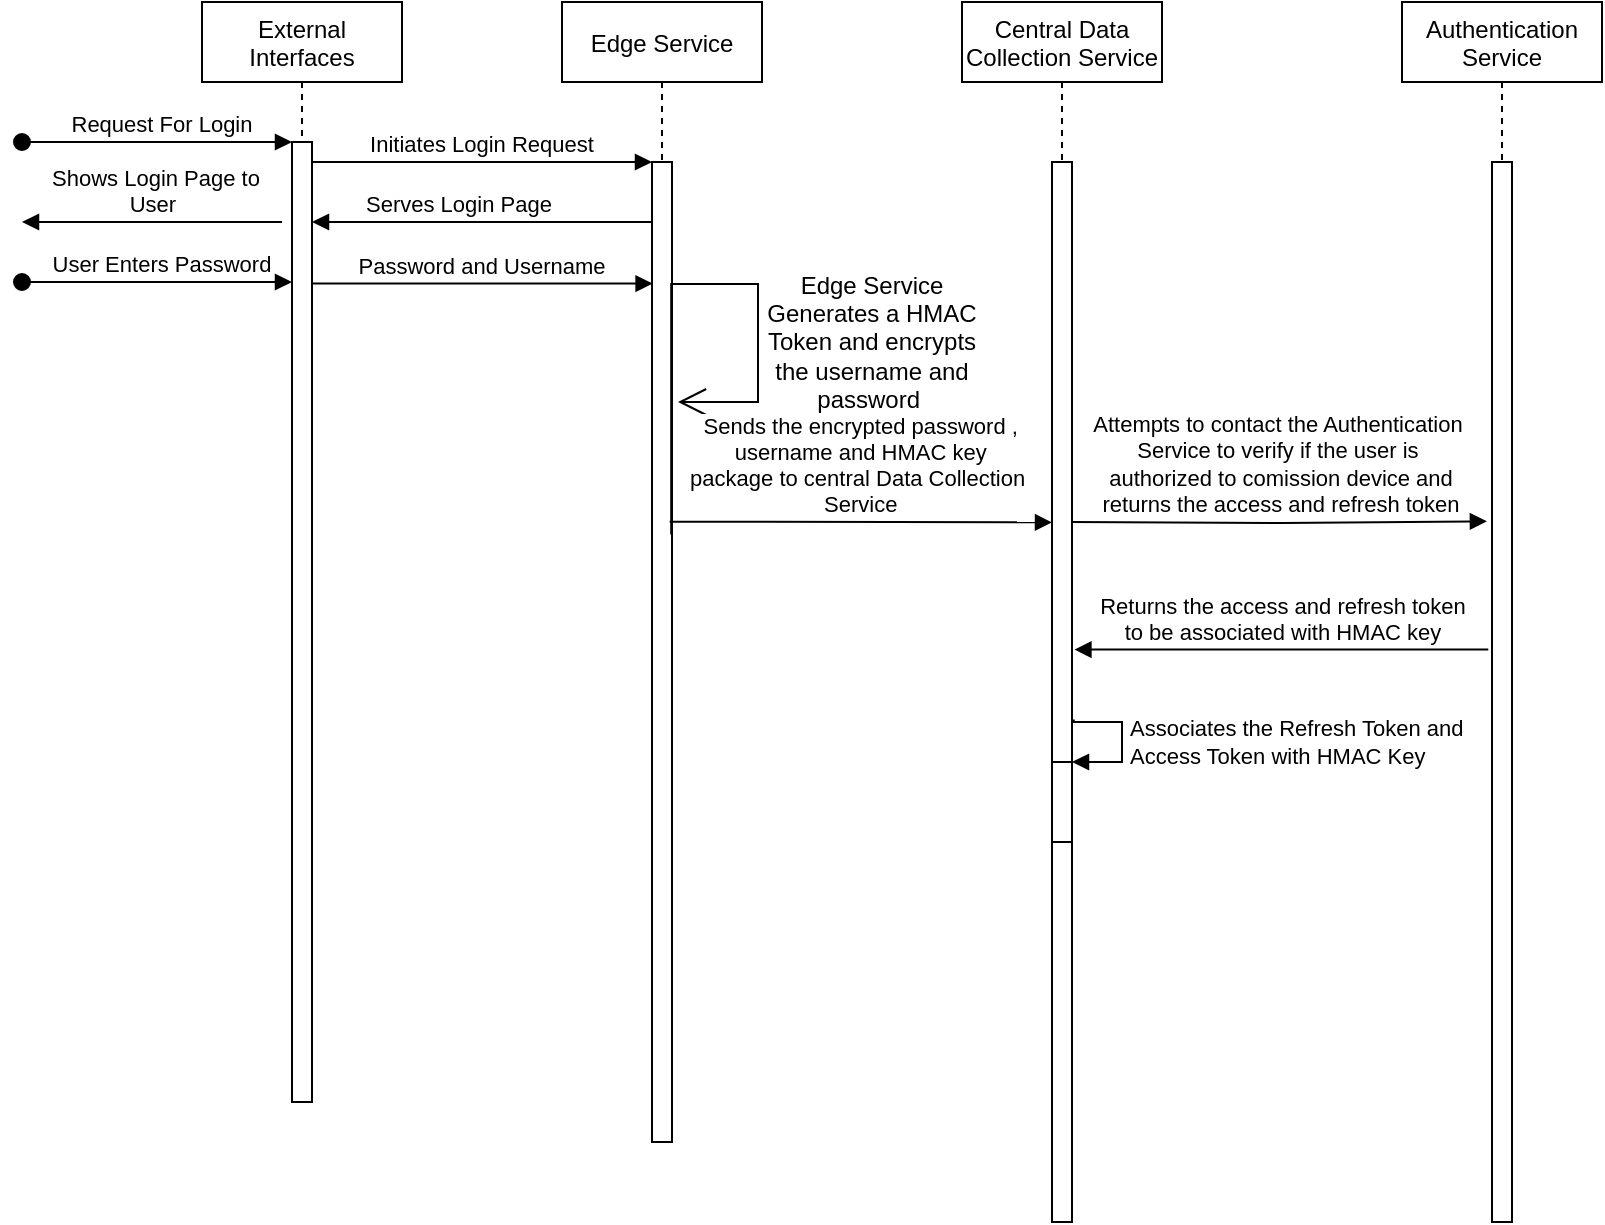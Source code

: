 <mxfile version="15.4.1" type="github">
  <diagram id="kgpKYQtTHZ0yAKxKKP6v" name="Page-1">
    <mxGraphModel dx="677" dy="378" grid="1" gridSize="10" guides="1" tooltips="1" connect="1" arrows="1" fold="1" page="1" pageScale="1" pageWidth="850" pageHeight="1100" math="0" shadow="0">
      <root>
        <mxCell id="0" />
        <mxCell id="1" parent="0" />
        <mxCell id="3nuBFxr9cyL0pnOWT2aG-1" value="External &#xa;Interfaces" style="shape=umlLifeline;perimeter=lifelinePerimeter;container=1;collapsible=0;recursiveResize=0;rounded=0;shadow=0;strokeWidth=1;" parent="1" vertex="1">
          <mxGeometry x="120" y="80" width="100" height="550" as="geometry" />
        </mxCell>
        <mxCell id="3nuBFxr9cyL0pnOWT2aG-2" value="" style="points=[];perimeter=orthogonalPerimeter;rounded=0;shadow=0;strokeWidth=1;" parent="3nuBFxr9cyL0pnOWT2aG-1" vertex="1">
          <mxGeometry x="45" y="70" width="10" height="480" as="geometry" />
        </mxCell>
        <mxCell id="3nuBFxr9cyL0pnOWT2aG-3" value="Request For Login" style="verticalAlign=bottom;startArrow=oval;endArrow=block;startSize=8;shadow=0;strokeWidth=1;" parent="3nuBFxr9cyL0pnOWT2aG-1" target="3nuBFxr9cyL0pnOWT2aG-2" edge="1">
          <mxGeometry x="0.037" relative="1" as="geometry">
            <mxPoint x="-90" y="70" as="sourcePoint" />
            <mxPoint as="offset" />
          </mxGeometry>
        </mxCell>
        <mxCell id="3nuBFxr9cyL0pnOWT2aG-5" value="Edge Service" style="shape=umlLifeline;perimeter=lifelinePerimeter;container=1;collapsible=0;recursiveResize=0;rounded=0;shadow=0;strokeWidth=1;" parent="1" vertex="1">
          <mxGeometry x="300" y="80" width="100" height="570" as="geometry" />
        </mxCell>
        <mxCell id="3nuBFxr9cyL0pnOWT2aG-6" value="" style="points=[];perimeter=orthogonalPerimeter;rounded=0;shadow=0;strokeWidth=1;" parent="3nuBFxr9cyL0pnOWT2aG-5" vertex="1">
          <mxGeometry x="45" y="80" width="10" height="490" as="geometry" />
        </mxCell>
        <mxCell id="FkkBARwxHouPMtYrCwP6-8" value="" style="endArrow=open;endFill=1;endSize=12;html=1;rounded=0;edgeStyle=orthogonalEdgeStyle;exitX=0.96;exitY=0.38;exitDx=0;exitDy=0;exitPerimeter=0;" edge="1" parent="3nuBFxr9cyL0pnOWT2aG-5" source="3nuBFxr9cyL0pnOWT2aG-6">
          <mxGeometry width="160" relative="1" as="geometry">
            <mxPoint x="60" y="140" as="sourcePoint" />
            <mxPoint x="58" y="200" as="targetPoint" />
            <Array as="points">
              <mxPoint x="98" y="141" />
              <mxPoint x="98" y="200" />
              <mxPoint x="58" y="200" />
            </Array>
          </mxGeometry>
        </mxCell>
        <mxCell id="3nuBFxr9cyL0pnOWT2aG-8" value="Initiates Login Request" style="verticalAlign=bottom;endArrow=block;entryX=0;entryY=0;shadow=0;strokeWidth=1;" parent="1" source="3nuBFxr9cyL0pnOWT2aG-2" target="3nuBFxr9cyL0pnOWT2aG-6" edge="1">
          <mxGeometry relative="1" as="geometry">
            <mxPoint x="275" y="160" as="sourcePoint" />
          </mxGeometry>
        </mxCell>
        <mxCell id="3nuBFxr9cyL0pnOWT2aG-9" value="Serves Login Page " style="verticalAlign=bottom;endArrow=block;shadow=0;strokeWidth=1;" parent="1" source="3nuBFxr9cyL0pnOWT2aG-6" target="3nuBFxr9cyL0pnOWT2aG-2" edge="1">
          <mxGeometry x="0.118" relative="1" as="geometry">
            <mxPoint x="240" y="200" as="sourcePoint" />
            <mxPoint x="180" y="200" as="targetPoint" />
            <Array as="points">
              <mxPoint x="250" y="190" />
            </Array>
            <mxPoint as="offset" />
          </mxGeometry>
        </mxCell>
        <mxCell id="FkkBARwxHouPMtYrCwP6-1" value="Central Data &#xa;Collection Service" style="shape=umlLifeline;perimeter=lifelinePerimeter;container=1;collapsible=0;recursiveResize=0;rounded=0;shadow=0;strokeWidth=1;" vertex="1" parent="1">
          <mxGeometry x="500" y="80" width="100" height="610" as="geometry" />
        </mxCell>
        <mxCell id="FkkBARwxHouPMtYrCwP6-2" value="" style="points=[];perimeter=orthogonalPerimeter;rounded=0;shadow=0;strokeWidth=1;" vertex="1" parent="FkkBARwxHouPMtYrCwP6-1">
          <mxGeometry x="45" y="80" width="10" height="530" as="geometry" />
        </mxCell>
        <mxCell id="FkkBARwxHouPMtYrCwP6-14" value="Attempts to contact the Authentication&amp;nbsp;&lt;br&gt;Service to verify if the user is&amp;nbsp;&lt;br&gt;authorized to comission device and &lt;br&gt;returns the access and refresh token" style="html=1;verticalAlign=bottom;endArrow=block;rounded=0;edgeStyle=orthogonalEdgeStyle;entryX=-0.255;entryY=0.339;entryDx=0;entryDy=0;entryPerimeter=0;" edge="1" parent="FkkBARwxHouPMtYrCwP6-1" target="FkkBARwxHouPMtYrCwP6-13">
          <mxGeometry width="80" relative="1" as="geometry">
            <mxPoint x="55" y="260" as="sourcePoint" />
            <mxPoint x="135" y="260" as="targetPoint" />
          </mxGeometry>
        </mxCell>
        <mxCell id="FkkBARwxHouPMtYrCwP6-18" value="" style="html=1;points=[];perimeter=orthogonalPerimeter;" vertex="1" parent="FkkBARwxHouPMtYrCwP6-1">
          <mxGeometry x="45" y="380" width="10" height="40" as="geometry" />
        </mxCell>
        <mxCell id="FkkBARwxHouPMtYrCwP6-19" value="Associates the Refresh Token and&amp;nbsp;&lt;br&gt;Access Token with HMAC Key" style="edgeStyle=orthogonalEdgeStyle;html=1;align=left;spacingLeft=2;endArrow=block;rounded=0;entryX=1;entryY=0;exitX=1.086;exitY=0.526;exitDx=0;exitDy=0;exitPerimeter=0;" edge="1" target="FkkBARwxHouPMtYrCwP6-18" parent="FkkBARwxHouPMtYrCwP6-1" source="FkkBARwxHouPMtYrCwP6-2">
          <mxGeometry relative="1" as="geometry">
            <mxPoint x="60" y="360" as="sourcePoint" />
            <Array as="points">
              <mxPoint x="56" y="360" />
              <mxPoint x="80" y="360" />
              <mxPoint x="80" y="380" />
            </Array>
          </mxGeometry>
        </mxCell>
        <mxCell id="FkkBARwxHouPMtYrCwP6-3" value="Shows Login Page to &#xa;User " style="verticalAlign=bottom;endArrow=block;shadow=0;strokeWidth=1;" edge="1" parent="1">
          <mxGeometry x="-0.031" relative="1" as="geometry">
            <mxPoint x="160" y="190" as="sourcePoint" />
            <mxPoint x="30" y="190" as="targetPoint" />
            <Array as="points">
              <mxPoint x="65" y="190" />
            </Array>
            <mxPoint as="offset" />
          </mxGeometry>
        </mxCell>
        <mxCell id="FkkBARwxHouPMtYrCwP6-5" value="User Enters Password" style="verticalAlign=bottom;startArrow=oval;endArrow=block;startSize=8;shadow=0;strokeWidth=1;" edge="1" parent="1">
          <mxGeometry x="0.037" relative="1" as="geometry">
            <mxPoint x="30" y="220" as="sourcePoint" />
            <mxPoint x="165" y="220" as="targetPoint" />
            <mxPoint as="offset" />
          </mxGeometry>
        </mxCell>
        <mxCell id="FkkBARwxHouPMtYrCwP6-7" value="Password and Username" style="verticalAlign=bottom;endArrow=block;shadow=0;strokeWidth=1;entryX=0.029;entryY=0.124;entryDx=0;entryDy=0;entryPerimeter=0;" edge="1" parent="1" source="3nuBFxr9cyL0pnOWT2aG-2" target="3nuBFxr9cyL0pnOWT2aG-6">
          <mxGeometry relative="1" as="geometry">
            <mxPoint x="180" y="221" as="sourcePoint" />
            <mxPoint x="340" y="220" as="targetPoint" />
          </mxGeometry>
        </mxCell>
        <mxCell id="FkkBARwxHouPMtYrCwP6-10" value="Edge Service Generates a HMAC Token and encrypts the username and password&amp;nbsp;" style="text;html=1;strokeColor=none;fillColor=none;align=center;verticalAlign=middle;whiteSpace=wrap;rounded=0;" vertex="1" parent="1">
          <mxGeometry x="400" y="210" width="110" height="80" as="geometry" />
        </mxCell>
        <mxCell id="FkkBARwxHouPMtYrCwP6-11" value="Sends the encrypted password , &#xa;username and HMAC key &#xa;package to central Data Collection &#xa;Service" style="verticalAlign=bottom;endArrow=block;shadow=0;strokeWidth=1;exitX=0.886;exitY=0.367;exitDx=0;exitDy=0;exitPerimeter=0;entryX=0;entryY=0.34;entryDx=0;entryDy=0;entryPerimeter=0;" edge="1" parent="1" source="3nuBFxr9cyL0pnOWT2aG-6" target="FkkBARwxHouPMtYrCwP6-2">
          <mxGeometry relative="1" as="geometry">
            <mxPoint x="360" y="340" as="sourcePoint" />
            <mxPoint x="540" y="340" as="targetPoint" />
          </mxGeometry>
        </mxCell>
        <mxCell id="FkkBARwxHouPMtYrCwP6-12" value="Authentication &#xa;Service" style="shape=umlLifeline;perimeter=lifelinePerimeter;container=1;collapsible=0;recursiveResize=0;rounded=0;shadow=0;strokeWidth=1;" vertex="1" parent="1">
          <mxGeometry x="720" y="80" width="100" height="610" as="geometry" />
        </mxCell>
        <mxCell id="FkkBARwxHouPMtYrCwP6-13" value="" style="points=[];perimeter=orthogonalPerimeter;rounded=0;shadow=0;strokeWidth=1;" vertex="1" parent="FkkBARwxHouPMtYrCwP6-12">
          <mxGeometry x="45" y="80" width="10" height="530" as="geometry" />
        </mxCell>
        <mxCell id="FkkBARwxHouPMtYrCwP6-15" value="Returns the access and refresh token&lt;br&gt;to be associated with HMAC key" style="html=1;verticalAlign=bottom;endArrow=block;rounded=0;edgeStyle=orthogonalEdgeStyle;exitX=-0.186;exitY=0.46;exitDx=0;exitDy=0;exitPerimeter=0;entryX=1.121;entryY=0.46;entryDx=0;entryDy=0;entryPerimeter=0;" edge="1" parent="1" source="FkkBARwxHouPMtYrCwP6-13" target="FkkBARwxHouPMtYrCwP6-2">
          <mxGeometry width="80" relative="1" as="geometry">
            <mxPoint x="580" y="410" as="sourcePoint" />
            <mxPoint x="610" y="404" as="targetPoint" />
          </mxGeometry>
        </mxCell>
      </root>
    </mxGraphModel>
  </diagram>
</mxfile>
